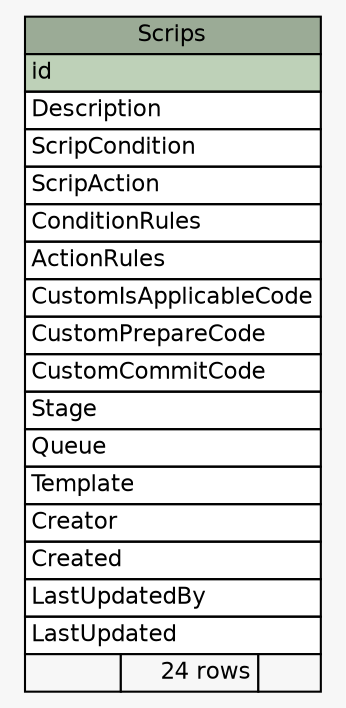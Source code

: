 // dot 2.28.0 on Linux 3.2.21-1.32.6.amzn1.x86_64
// SchemaSpy rev 590
digraph "Scrips" {
  graph [
    rankdir="RL"
    bgcolor="#f7f7f7"
    nodesep="0.18"
    ranksep="0.46"
    fontname="Helvetica"
    fontsize="11"
  ];
  node [
    fontname="Helvetica"
    fontsize="11"
    shape="plaintext"
  ];
  edge [
    arrowsize="0.8"
  ];
  "Scrips" [
    label=<
    <TABLE BORDER="0" CELLBORDER="1" CELLSPACING="0" BGCOLOR="#ffffff">
      <TR><TD COLSPAN="3" BGCOLOR="#9bab96" ALIGN="CENTER">Scrips</TD></TR>
      <TR><TD PORT="id" COLSPAN="3" BGCOLOR="#bed1b8" ALIGN="LEFT">id</TD></TR>
      <TR><TD PORT="Description" COLSPAN="3" ALIGN="LEFT">Description</TD></TR>
      <TR><TD PORT="ScripCondition" COLSPAN="3" ALIGN="LEFT">ScripCondition</TD></TR>
      <TR><TD PORT="ScripAction" COLSPAN="3" ALIGN="LEFT">ScripAction</TD></TR>
      <TR><TD PORT="ConditionRules" COLSPAN="3" ALIGN="LEFT">ConditionRules</TD></TR>
      <TR><TD PORT="ActionRules" COLSPAN="3" ALIGN="LEFT">ActionRules</TD></TR>
      <TR><TD PORT="CustomIsApplicableCode" COLSPAN="3" ALIGN="LEFT">CustomIsApplicableCode</TD></TR>
      <TR><TD PORT="CustomPrepareCode" COLSPAN="3" ALIGN="LEFT">CustomPrepareCode</TD></TR>
      <TR><TD PORT="CustomCommitCode" COLSPAN="3" ALIGN="LEFT">CustomCommitCode</TD></TR>
      <TR><TD PORT="Stage" COLSPAN="3" ALIGN="LEFT">Stage</TD></TR>
      <TR><TD PORT="Queue" COLSPAN="3" ALIGN="LEFT">Queue</TD></TR>
      <TR><TD PORT="Template" COLSPAN="3" ALIGN="LEFT">Template</TD></TR>
      <TR><TD PORT="Creator" COLSPAN="3" ALIGN="LEFT">Creator</TD></TR>
      <TR><TD PORT="Created" COLSPAN="3" ALIGN="LEFT">Created</TD></TR>
      <TR><TD PORT="LastUpdatedBy" COLSPAN="3" ALIGN="LEFT">LastUpdatedBy</TD></TR>
      <TR><TD PORT="LastUpdated" COLSPAN="3" ALIGN="LEFT">LastUpdated</TD></TR>
      <TR><TD ALIGN="LEFT" BGCOLOR="#f7f7f7">  </TD><TD ALIGN="RIGHT" BGCOLOR="#f7f7f7">24 rows</TD><TD ALIGN="RIGHT" BGCOLOR="#f7f7f7">  </TD></TR>
    </TABLE>>
    URL="tables/Scrips.html"
    tooltip="Scrips"
  ];
}
